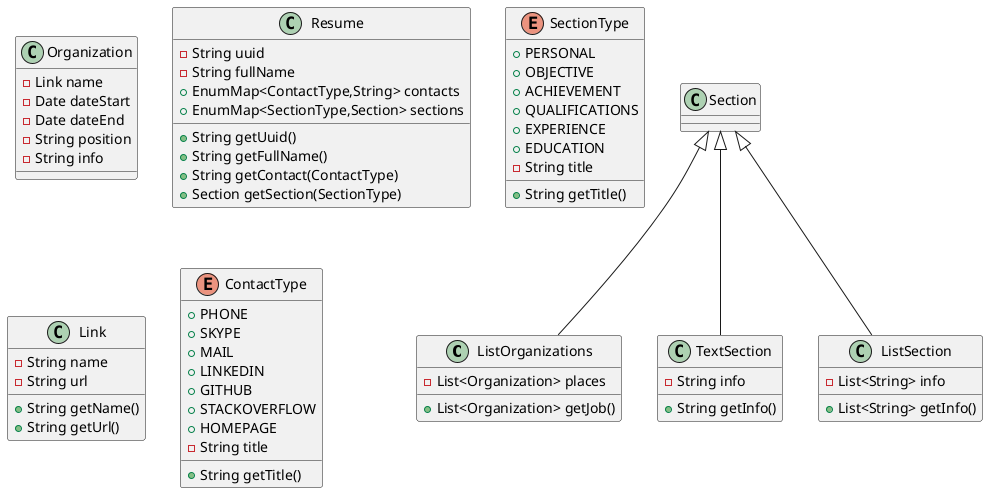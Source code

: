 @startuml
class ListOrganizations {
- List<Organization> places
+ List<Organization> getJob()
}
class Organization {
- Link name
- Date dateStart
- Date dateEnd
- String position
- String info
}
class TextSection {
- String info
+ String getInfo()
}
class Resume {
- String uuid
- String fullName
+ EnumMap<ContactType,String> contacts
+ EnumMap<SectionType,Section> sections
+ String getUuid()
+ String getFullName()
+ String getContact(ContactType)
+ Section getSection(SectionType)
}
class Section {
}
enum SectionType {
+  PERSONAL
+  OBJECTIVE
+  ACHIEVEMENT
+  QUALIFICATIONS
+  EXPERIENCE
+  EDUCATION
- String title
+ String getTitle()
}
class Link {
- String name
- String url
+ String getName()
+ String getUrl()
}
enum ContactType {
+  PHONE
+  SKYPE
+  MAIL
+  LINKEDIN
+  GITHUB
+  STACKOVERFLOW
+  HOMEPAGE
- String title
+ String getTitle()
}
class ListSection {
- List<String> info
+ List<String> getInfo()
}


Section <|-- ListOrganizations
Section <|-- TextSection
Section <|-- ListSection
@enduml